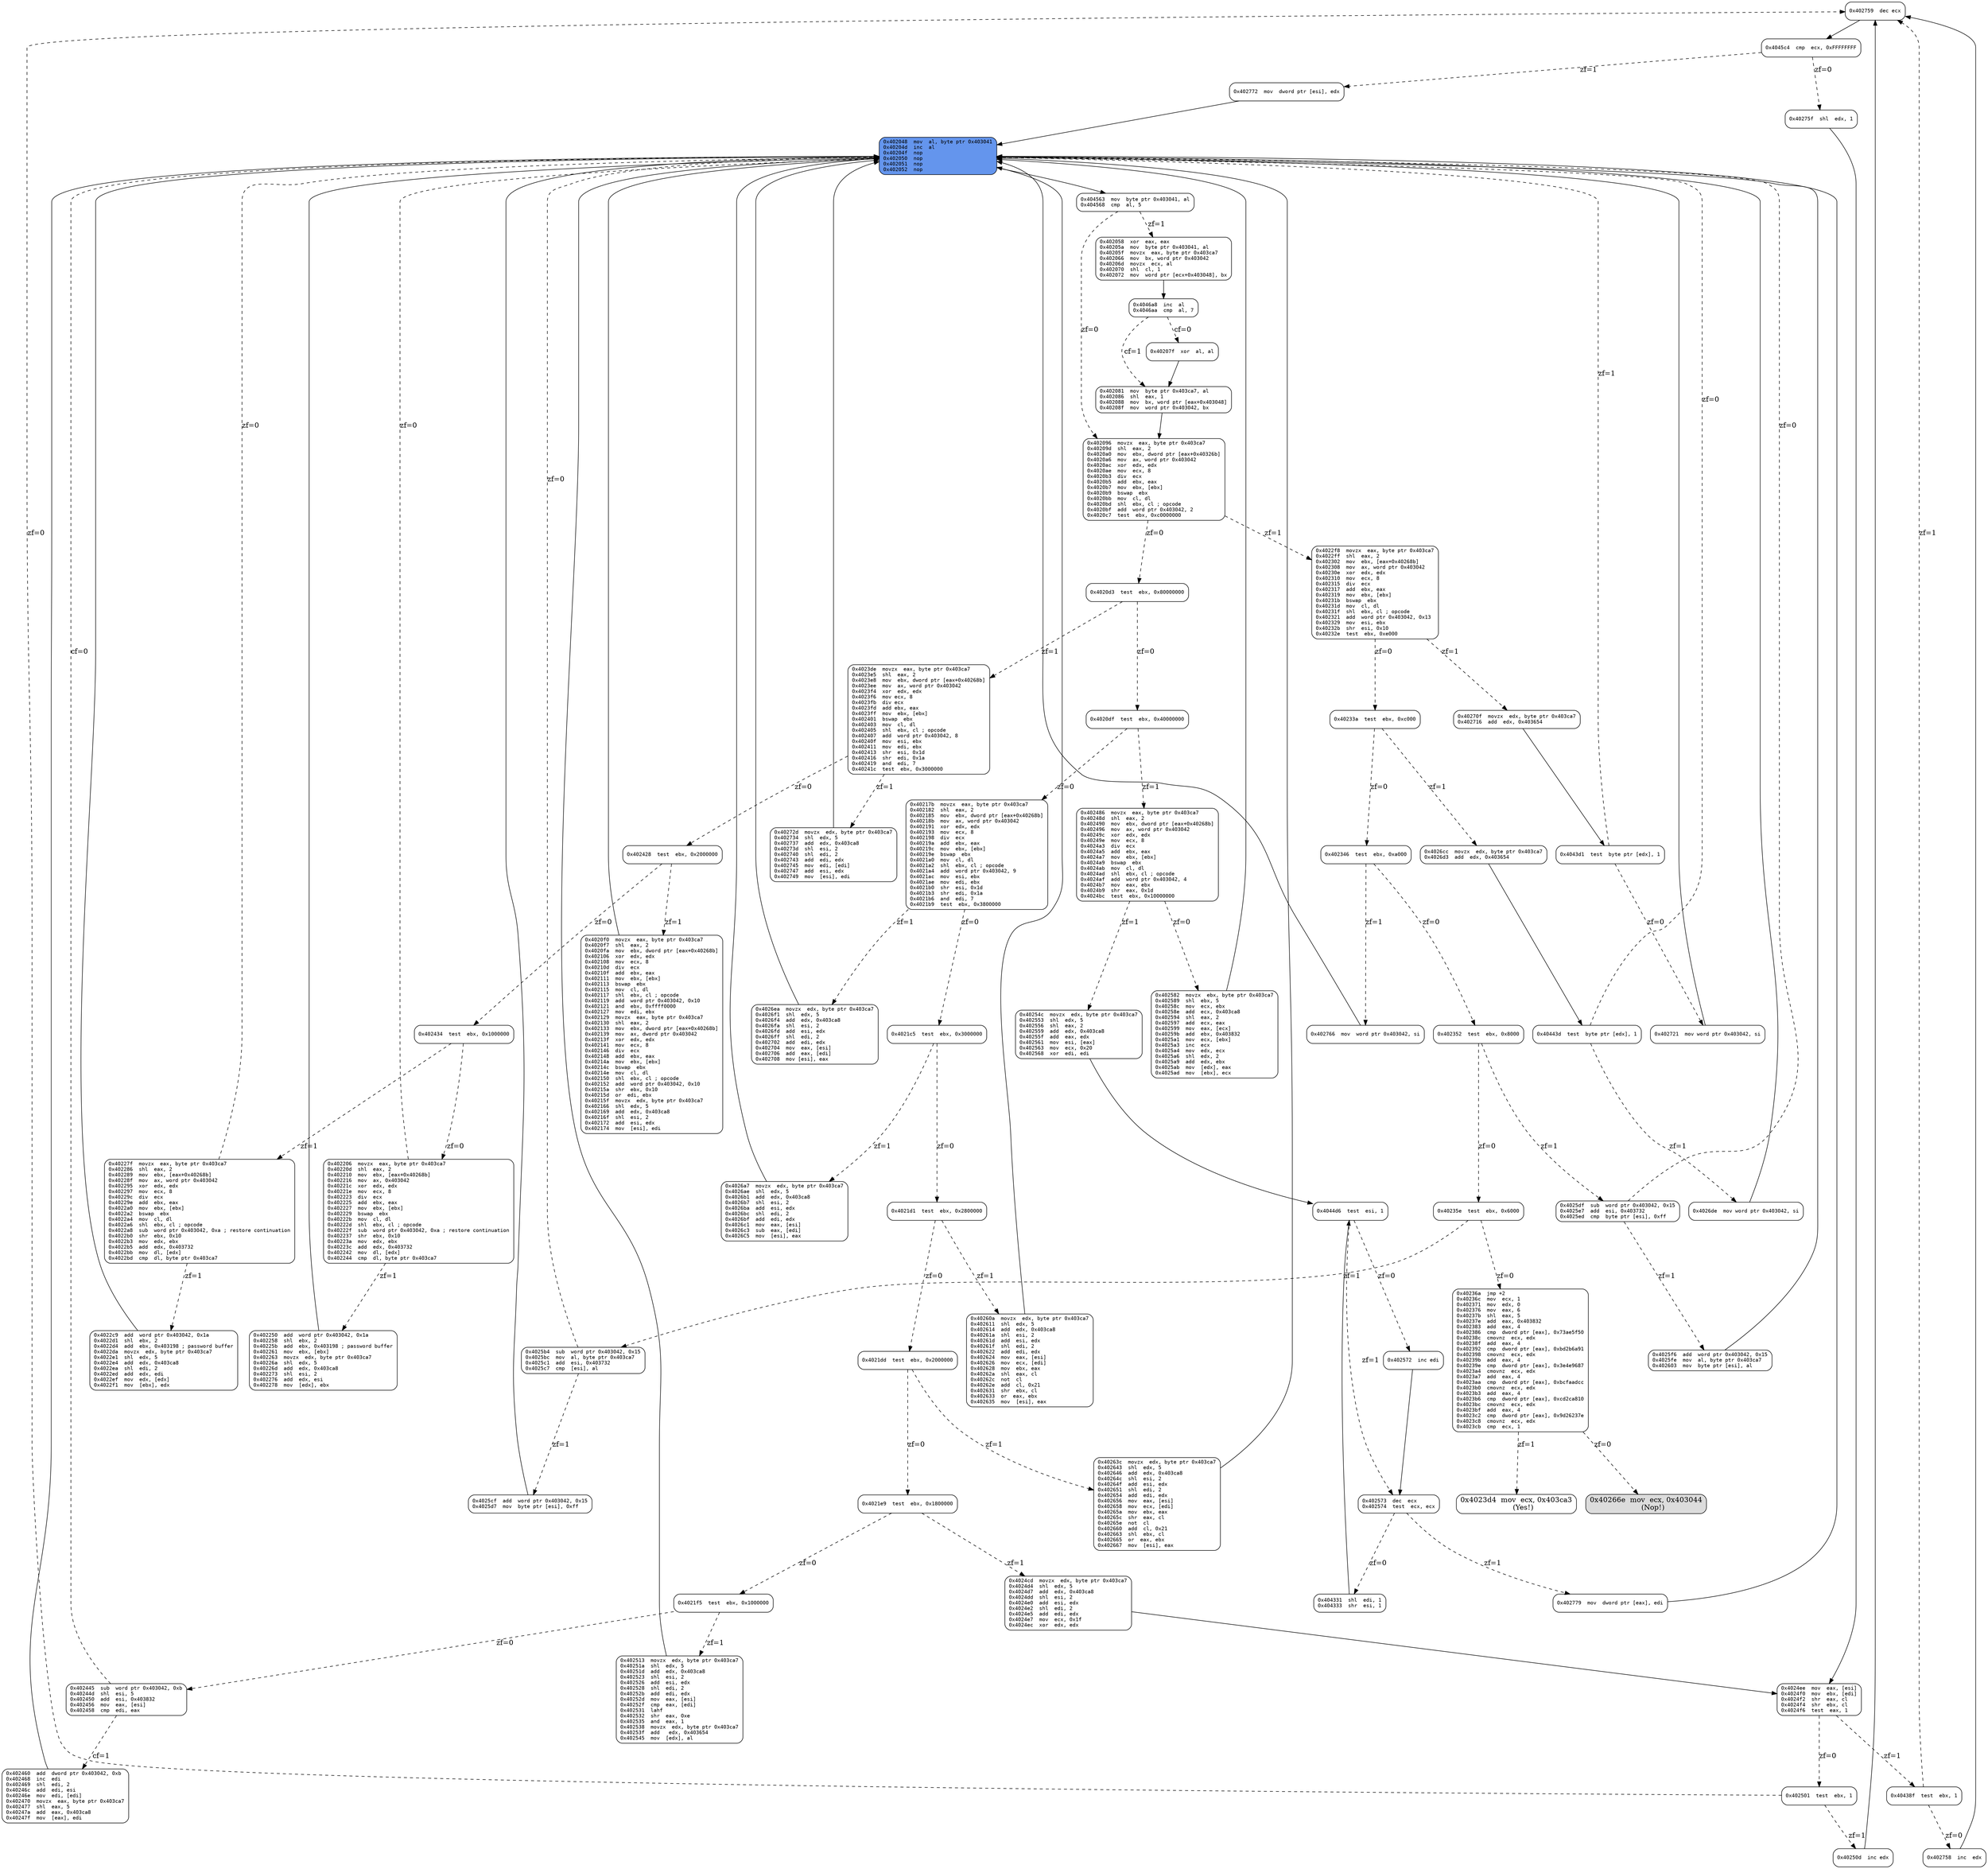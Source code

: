 digraph G {
  0 [
     shape=box, style=rounded,
     label="0x402759  dec ecx\l", fontname="Inconsolata",
     fontsize=10.0
     ];
  1 [
     shape=box, style=rounded,
     label="0x40275f  shl  edx, 1\l", fontname="Inconsolata",
     fontsize=10.0
     ];
  2 [
     shape=box, style=rounded, label="0x402758  inc  edx\l",
     fontname="Inconsolata",
     fontsize=10.0
     ];
  
  4 [
     shape=box, style=rounded,
     label="0x402721  mov word ptr 0x403042, si\l",
     fontname="Inconsolata",
     fontsize=10.0
     ];
  6 [
     shape=box, style=rounded,
     label="0x40270f  movzx  edx, byte ptr 0x403ca7\l0x402716  add  edx, 0x403654\l",
     fontname="Inconsolata",
     fontsize=10.0];
  7 [
     shape=box, style=rounded,
     label="0x4026de  mov word ptr 0x403042, si\l",
     fontname="Inconsolata", fontsize=10.0];
  9 [
     shape=box, style=rounded,
     label="0x4026cc  movzx  edx, byte ptr 0x403ca7\l0x4026d3  add  edx, 0x403654\l",
     fontname="Inconsolata", fontsize=10.0
     ];
  10 [
      shape=box, style=rounded,
      label="0x4025df  sub  word ptr 0x403042, 0x15\l0x4025e7  add  esi, 0x403732\l0x4025ed  cmp  byte ptr [esi], 0xff\l",
      fontname="Inconsolata", fontsize=10.0];
  11 [
      shape=box, style=rounded,
      label="0x4025f6  add  word ptr 0x403042, 0x15\l0x4025fe  mov  al, byte ptr 0x403ca7\l0x402603  mov  byte ptr [esi], al\l",
      fontname="Inconsolata", fontsize=10.0
      ];
  12 [
      shape=box, style=rounded,
      label="0x4025b4  sub  word ptr 0x403042, 0x15\l0x4025bc  mov  al, byte ptr 0x403ca7\l0x4025c1  add  esi, 0x403732\l0x4025c7  cmp  [esi], al\l",
      fontname="Inconsolata", fontsize=10.0
      ];
  13 [
      shape=box, style=rounded,
      label="0x4025cf  add  word ptr 0x403042, 0x15\l0x4025d7  mov  byte ptr [esi], 0xff\l",
      fontname="Inconsolata", fontsize=10.0
      ];
  14 [
      shape=box, style=rounded,
      label="0x402573  dec  ecx\l0x402574  test  ecx, ecx\l",
      fontname="Inconsolata", fontsize=10.0
      ];
  16 [
      shape=box, style=rounded, label="0x402572  inc edi\l",
      fontname="Inconsolata", fontsize=10.0];
  18 [
      shape=box, style=rounded,
      label="0x40254c  movzx  edx, byte ptr 0x403ca7\l0x402553  shl  edx, 5\l0x402556  shl  eax, 2\l0x402559  add  edx, 0x403ca8\l0x40255f  add  eax, edx\l0x402561  mov  esi, [eax]\l0x402563  mov  ecx, 0x20\l0x402568  xor  edi, edi\l",
      fontname="Inconsolata", fontsize=10.0];
  19 [
      shape=box, style=rounded,
      label="0x402501  test  ebx, 1\l", fontname="Inconsolata", fontsize=10.0
      ];
  20 [
      shape=box, style=rounded,
      label="0x40250d  inc edx\l", fontname="Inconsolata", fontsize=10.0
      ];
  21 [
      shape=box, style=rounded,
      label="0x4024ee  mov  eax, [esi]\l0x4024f0  mov  ebx, [edi]\l0x4024f2  shr  eax, cl\l0x4024f4  shr  ebx, cl\l0x4024f6  test  eax, 1\l",
      fontname="Inconsolata", fontsize=10.0
      ];
  22 [
      shape=box, style=rounded,
      label="0x4024cd  movzx  edx, byte ptr 0x403ca7\l0x4024d4  shl  edx, 5\l0x4024d7  add  edx, 0x403ca8\l0x4024dd  shl  esi, 2\l0x4024e0  add  esi, edx\l0x4024e2  shl  edi, 2\l0x4024e5  add  edi, edx\l0x4024e7  mov  ecx, 0x1f\l0x4024ec  xor  edx, edx\l",
      fontname="Inconsolata", fontsize=10.0
      ];
  23 [
      shape=box, style=rounded,
      label="0x402486  movzx  eax, byte ptr 0x403ca7\l0x40248d  shl  eax, 2\l0x402490  mov  ebx, dword ptr [eax+0x40268b]\l0x402496  mov  ax, word ptr 0x403042\l0x40249c  xor  edx, edx\l0x40249e  mov  ecx, 8\l0x4024a3  div  ecx\l0x4024a5  add  ebx, eax\l0x4024a7  mov  ebx, [ebx]\l0x4024a9  bswap  ebx\l0x4024ab  mov  cl, dl\l0x4024ad  shl  ebx, cl ; opcode\l0x4024af  add  word ptr 0x403042, 4\l0x4024b7  mov  eax, ebx\l0x4024b9  shr  eax, 0x1d\l0x4024bc  test  ebx, 0x10000000\l",
      fontname="Inconsolata", fontsize=10.0
      ];
  25 [
      shape=box, style=rounded,
      label="0x402445  sub  word ptr 0x403042, 0xb\l0x40244d  shl  esi, 5\l0x402450  add  esi, 0x403832\l0x402456  mov  eax, [esi]\l0x402458  cmp  edi, eax\l",
      fontname="Inconsolata", fontsize=10.0];
  26 [
      shape=box, style=rounded,
      label="0x402460  add  dword ptr 0x403042, 0xb\l0x402468  inc  edi\l0x402469  shl  edi, 2\l0x40246c  add  edi, esi\l0x40246e  mov  edi, [edi]\l0x402470  movzx  eax, byte ptr 0x403ca7\l0x402477  shl  eax, 5\l0x40247a  add  eax, 0x403ca8\l0x40247f  mov  [eax], edi\l",
      fontname="Inconsolata", fontsize=10.0];
  27 [
      shape=box, style=rounded,
      label="0x402434  test  ebx, 0x1000000\l",
      fontname="Inconsolata", fontsize=10.0];
  29 [
      shape=box, style=rounded,
      label="0x402428  test  ebx, 0x2000000\l",
      fontname="Inconsolata", fontsize=10.0];
  30 [
      shape=box, style=rounded,
      label="0x4023de  movzx  eax, byte ptr 0x403ca7\l0x4023e5  shl  eax, 2\l0x4023e8  mov  ebx, dword ptr [eax+0x40268b]\l0x4023ee  mov  ax, word ptr 0x403042\l0x4023f4  xor  edx, edx\l0x4023f6  mov ecx, 8\l0x4023fb  div ecx\l0x4023fd  add ebx, eax\l0x4023ff  mov  ebx, [ebx]\l0x402401  bswap  ebx\l0x402403  mov  cl, dl\l0x402405  shl  ebx, cl ; opcode\l0x402407  add  word ptr 0x403042, 8\l0x40240f  mov  esi, ebx\l0x402411  mov  edi, ebx\l0x402413  shr  esi, 0x1d\l0x402416  shr  edi, 0x1a\l0x402419  and  edi, 7\l0x40241c  test  ebx, 0x3000000\l",
      fontname="Inconsolata", fontsize=10.0
      ];
  31 [
      shape=box, style=rounded,
      label="0x40236a  jmp +2\l0x40236c  mov  ecx, 1\l0x402371  mov  edx, 0\l0x402376  mov  eax, 6\l0x40237b  shl  eax, 5\l0x40237e  add  eax, 0x403832\l0x402383  add  eax, 4\l0x402386  cmp  dword ptr [eax], 0x73ae5f50\l0x40238c  cmovnz  ecx, edx\l0x40238f  add  eax, 4\l0x402392  cmp  dword ptr [eax], 0xbd2b6a91\l0x402398  cmovnz  ecx, edx\l0x40239b  add  eax, 4\l0x40239e  cmp  dword ptr [eax], 0x3e4e9687\l0x4023a4  cmovnz  ecx, edx\l0x4023a7  add  eax, 4\l0x4023aa  cmp  dword ptr [eax], 0xbcfaadcc\l0x4023b0  cmovnz  ecx, edx\l0x4023b3  add  eax, 4\l0x4023b6  cmp  dword ptr [eax], 0xcd2ca810\l0x4023bc  cmovnz  ecx, edx\l0x4023bf  add  eax, 4\l0x4023c2  cmp  dword ptr [eax], 0x9d26237e\l0x4023c8  cmovnz  ecx, edx\l0x4023cb  cmp  ecx, 1\l",
      fontname="Inconsolata", fontsize=10.0
      ];
  32 [
      shape=box, style=rounded,
      label="0x4023d4  mov  ecx, 0x403ca3
      (Yes!)"
      ];
  33 [
      shape=box, style=rounded,
      label="0x40235e  test  ebx, 0x6000\l",
      fontname="Inconsolata", fontsize=10.0
      ];
  34 [
      shape=box, style=rounded,
      label="0x402352  test  ebx, 0x8000\l", fontname="Inconsolata",
      fontsize=10.0
      ];
  35 [
      shape=box, style=rounded,
      label="0x402346  test  ebx, 0xa000\l",
      fontname="Inconsolata", fontsize=10.0
      ];
  36 [
      shape=box, style=rounded, label="0x40233a  test  ebx, 0xc000\l",
      fontname="Inconsolata", fontsize=10.0
      ];
  37 [
      shape=box, style=rounded,
      label="0x4022f8  movzx  eax, byte ptr 0x403ca7\l0x4022ff  shl  eax, 2\l0x402302  mov  ebx, [eax+0x40268b]\l0x402308  mov  ax, word ptr 0x403042\l0x40230e  xor  edx, edx\l0x402310  mov  ecx, 8\l0x402315  div  ecx\l0x402317  add  ebx, eax\l0x402319  mov  ebx, [ebx]\l0x40231b  bswap  ebx\l0x40231d  mov  cl, dl\l0x40231f  shl  ebx, cl ; opcode\l0x402321  add  word ptr 0x403042, 0x13\l0x402329  mov  esi, ebx\l0x40232b  shr  esi, 0x10\l0x40232e  test  ebx, 0xe000\l",
      fontname="Inconsolata", fontsize=10.0
      ];
  38 [
      shape=box, style=rounded,
      label="0x40227f  movzx  eax, byte ptr 0x403ca7\l0x402286  shl  eax, 2\l0x402289  mov  ebx, [eax+0x40268b]\l0x40228f  mov  ax, word ptr 0x403042\l0x402295  xor  edx, edx\l0x402297  mov  ecx, 8\l0x40229c  div  ecx\l0x40229e  add  ebx, eax\l0x4022a0  mov  ebx, [ebx]\l0x4022a2  bswap  ebx\l0x4022a4  mov  cl, dl\l0x4022a6  shl  ebx, cl ; opcode\l0x4022a8  sub  word ptr 0x403042, 0xa ; restore continuation\l0x4022b0  shr  ebx, 0x10\l0x4022b3  mov  edx, ebx\l0x4022b5  add  edx, 0x403732\l0x4022bb  mov  dl, [edx]\l0x4022bd  cmp  dl, byte ptr 0x403ca7\l",
      fontname="Inconsolata", fontsize=10.0
      ];
  39 [
      shape=box, style=rounded,
      label="0x4022c9  add  word ptr 0x403042, 0x1a\l0x4022d1  shl  ebx, 2\l0x4022d4  add  ebx, 0x403198 ; password buffer\l0x4022da  movzx  edx, byte ptr 0x403ca7\l0x4022e1  shl  edx, 5\l0x4022e4  add  edx, 0x403ca8\l0x4022ea  shl  edi, 2\l0x4022ed  add  edx, edi\l0x4022ef  mov  edx, [edx]\l0x4022f1  mov  [ebx], edx\l",
      fontname="Inconsolata", fontsize=10.0
      ];
  40 [
      shape=box, style=rounded,
      label="0x402206  movzx  eax, byte ptr 0x403ca7\l0x40220d  shl  eax, 2\l0x402210  mov  ebx, [eax+0x40268b]\l0x402216  mov  ax, 0x403042\l0x40221c  xor  edx, edx\l0x40221e  mov  ecx, 8\l0x402223  div  ecx\l0x402225  add  ebx, eax\l0x402227  mov  ebx, [ebx]\l0x402229  bswap  ebx\l0x40222b  mov  cl, dl\l0x40222d  shl  ebx, cl ; opcode\l0x40222f  sub  word ptr 0x403042, 0xa ; restore continuation\l0x402237  shr  ebx, 0x10\l0x40223a  mov  edx, ebx\l0x40223c  add  edx, 0x403732\l0x402242  mov  dl, [edx]\l0x402244  cmp  dl, byte ptr 0x403ca7\l",
      fontname="Inconsolata", fontsize=10.0
      ];
  41 [
      shape=box, style=rounded,
      label="0x402250  add  word ptr 0x403042, 0x1a\l0x402258  shl  ebx, 2\l0x40225b  add  ebx, 0x403198 ; password buffer\l0x402261  mov  ebx, [ebx]\l0x402263  movzx  edx, byte ptr 0x403ca7\l0x40226a  shl  edx, 5\l0x40226d  add  edx, 0x403ca8\l0x402273  shl  esi, 2\l0x402276  add  edx, esi\l0x402278  mov  [edx], ebx\l",
      fontname="Inconsolata", fontsize=10.0
      ];
  42 [
      shape=box, style=rounded,
      label="0x4021f5  test  ebx, 0x1000000",
      fontname="Inconsolata", fontsize=10.0
      ];
  44 [
      shape=box, style=rounded,
      label="0x4021e9  test  ebx, 0x1800000\l",
      fontname="Inconsolata", fontsize=10.0
      ];
  45 [
      shape=box, style=rounded,
      label="0x4021dd  test  ebx, 0x2000000\l",
      fontname="Inconsolata", fontsize=10.0
      ];
  46 [
      shape=box, style=rounded,
      label="0x4021d1  test  ebx, 0x2800000\l",
      fontname="Inconsolata", fontsize=10.0
      ];
  47 [
      shape=box, style=rounded,
      label="0x4021c5  test  ebx, 0x3000000\l",
      fontname="Inconsolata", fontsize=10.0
      ];
  48 [
      shape=box, style=rounded,
      label="0x40217b  movzx  eax, byte ptr 0x403ca7\l0x402182  shl  eax, 2\l0x402185  mov  ebx, dword ptr [eax+0x40268b]\l0x40218b  mov  ax, word ptr 0x403042\l0x402191  xor  edx, edx\l0x402193  mov  ecx, 8\l0x402198  div  ecx\l0x40219a  add  ebx, eax\l0x40219c  mov  ebx, [ebx]\l0x40219e  bswap  ebx\l0x4021a0  mov  cl, dl\l0x4021a2  shl  ebx, cl ; opcode\l0x4021a4  add  word ptr 0x403042, 9\l0x4021ac  mov  esi, ebx\l0x4021ae  mov  edi, ebx\l0x4021b0  shr  esi, 0x1d\l0x4021b3  shr  edi, 0x1a\l0x4021b6  and  edi, 7\l0x4021b9  test  ebx, 0x3800000\l",
      fontname="Inconsolata", fontsize=10.0
      ];
  49 [
      shape=box, style=rounded,
      label="0x4020df  test  ebx, 0x40000000\l",
      fontname="Inconsolata", fontsize=10.0
      ];
  51 [
      shape=box, style=rounded,
      label="0x4020d3  test  ebx, 0x80000000\l",
      fontname="Inconsolata", fontsize=10.0
      ];
  52 [
      shape=box, style=rounded,
      label="0x402096  movzx  eax, byte ptr 0x403ca7\l0x40209d  shl  eax, 2\l0x4020a0  mov  ebx, dword ptr [eax+0x40326b]\l0x4020a6  mov  ax, word ptr 0x403042\l0x4020ac  xor  edx, edx\l0x4020ae  mov  ecx, 8\l0x4020b3  div  ecx\l0x4020b5  add  ebx, eax\l0x4020b7  mov  ebx, [ebx]\l0x4020b9  bswap  ebx\l0x4020bb  mov  cl, dl\l0x4020bd  shl  ebx, cl ; opcode\l0x4020bf  add  word ptr 0x403042, 2\l0x4020c7  test  ebx, 0xc0000000\l",
      fontname="Inconsolata", fontsize=10.0
      ];
  53 [
      shape=box, style=rounded,
      label="0x402081  mov  byte ptr 0x403ca7, al\l0x402086  shl  eax, 1\l0x402088  mov  bx, word ptr [eax+0x403048]\l0x40208f  mov  word ptr 0x403042, bx\l",
      fontname="Inconsolata", fontsize=10.0
      ];
  54 [
      shape=box, style=rounded,
      label="0x40207f  xor  al, al\l",
      fontname="Inconsolata", fontsize=10.0];
  55 [
      shape=box, style=rounded,
      label="0x402058  xor  eax, eax\l0x40205a  mov  byte ptr 0x403041, al\l0x40205f  movzx  eax, byte ptr 0x403ca7\l0x402066  mov  bx, word ptr 0x403042\l0x40206d  movzx  ecx, al\l0x402070  shl  cl, 1\l0x402072  mov  word ptr [ecx+0x403048], bx\l",
      fontname="Inconsolata",
      fontsize=10.0
      ];
  56 [
      shape=box, style="filled,rounded",
      fillcolor=cornflowerblue,
      label="0x402048  mov  al, byte ptr 0x403041\l0x40204d  inc  al\l0x40204f  nop\l0x402050  nop\l0x402051  nop\l0x402052  nop\l",
      fontname="Inconsolata", fontsize=10.0
      ];
  57 [
      shape=box, style=rounded,
      label="0x402779  mov  dword ptr [eax], edi\l",
      fontname="Inconsolata", fontsize=10.0];
  58 [
      shape=box, style=rounded,
      label="0x402772  mov  dword ptr [esi], edx\l",
      fontname="Inconsolata", fontsize=10.0
      ];
  59 [
      shape=box, style=rounded,
      label="0x402766  mov  word ptr 0x403042, si\l",
      fontname="Inconsolata", fontsize=10.0];
  60 [
      shape=box, style=rounded,
      label="0x40272d  movzx  edx, byte ptr 0x403ca7\l0x402734  shl  edx, 5\l0x402737  add  edx, 0x403ca8\l0x40273d  shl  esi, 2\l0x402740  shl  edi, 2\l0x402743  add  edi, edx\l0x402745  mov  edi, [edi]\l0x402747  add  esi, edx\l0x402749  mov  [esi], edi\l",
      fontname="Inconsolata", fontsize=10.0
      ];
  61 [
      shape=box, style=rounded,
      label="0x4026ea  movzx  edx, byte ptr 0x403ca7\l0x4026f1  shl  edx, 5\l0x4026f4  add  edx, 0x403ca8\l0x4026fa  shl  esi, 2\l0x4026fd  add  esi, edx\l0x4026ff  shl  edi, 2\l0x402702  add  edi, edx\l0x402704  mov  eax, [esi]\l0x402706  add  eax, [edi]\l0x402708  mov [esi], eax\l",
      fontname="Inconsolata", fontsize=10.0
      ];
  62 [
      shape=box, style=rounded,
      label="0x4026a7  movzx  edx, byte ptr 0x403ca7\l0x4026ae  shl  edx, 5\l0x4026b1  add  edx, 0x403ca8\l0x4026b7  shl  esi, 2\l0x4026ba  add  esi, edx\l0x4026bc  shl  edi, 2\l0x4026bf  add  edi, edx\l0x4026c1  mov  eax, [esi]\l0x4026c3  sub  eax, [edi]\l0x4026C5  mov  [esi], eax\l",
      fontname="Inconsolata", fontsize=10.0
      ];
  63 [
      shape=box, style=rounded,
      label="0x40263c  movzx  edx, byte ptr 0x403ca7\l0x402643  shl  edx, 5\l0x402646  add  edx, 0x403ca8\l0x40264c  shl  esi, 2\l0x40264f  add  esi, edx\l0x402651  shl  edi, 2\l0x402654  add  edi, edx\l0x402656  mov  eax, [esi]\l0x402658  mov  ecx, [edi]\l0x40265a  mov  ebx, eax\l0x40265c  shr  eax, cl\l0x40265e  not  cl\l0x402660  add  cl, 0x21\l0x402663  shl  ebx, cl\l0x402665  or  eax, ebx\l0x402667  mov  [esi], eax\l",
      fontname="Inconsolata", fontsize=10.0
      ];
  64 [
      shape=box, style=rounded,
      label="0x40260a  movzx  edx, byte ptr 0x403ca7\l0x402611  shl  edx, 5\l0x402614  add  edx, 0x403ca8\l0x40261a  shl  esi, 2\l0x40261d  add  esi, edx\l0x40261f  shl  edi, 2\l0x402622  add  edi, edx\l0x402624  mov  eax, [esi]\l0x402626  mov  ecx, [edi]\l0x402628  mov  ebx, eax\l0x40262a  shl  eax, cl\l0x40262c  not  cl\l0x40262e  add  cl, 0x21\l0x402631  shr  ebx, cl\l0x402633  or  eax, ebx\l0x402635  mov  [esi], eax\l",
      fontname="Inconsolata", fontsize=10.0
      ];
  65 [
      shape=box, style=rounded,
      label="0x402582  movzx  ebx, byte ptr 0x403ca7\l0x402589  shl  ebx, 5\l0x40258c  mov  ecx, ebx\l0x40258e  add  ecx, 0x403ca8\l0x402594  shl  eax, 2\l0x402597  add  ecx, eax\l0x402599  mov  eax, [ecx]\l0x40259b  add  ebx, 0x403832\l0x4025a1  mov  ecx, [ebx]\l0x4025a3  inc  ecx\l0x4025a4  mov  edx, ecx\l0x4025a6  shl  edx, 2\l0x4025a9  add  edx, ebx\l0x4025ab  mov  [edx], eax\l0x4025ad  mov  [ebx], ecx\l",
      fontname="Inconsolata", fontsize=10.0
      ];
  66 [
      shape=box, style=rounded,
      label="0x402513  movzx  edx, byte ptr 0x403ca7\l0x40251a  shl  edx, 5\l0x40251d  add  edx, 0x403ca8\l0x402523  shl  esi, 2\l0x402526  add  esi, edx\l0x402528  shl  edi, 2\l0x40252b  add  edi, edx\l0x40252d  mov  eax, [esi]\l0x40252f  cmp  eax, [edi]\l0x402531  lahf\l0x402532  shr  eax, 0xe\l0x402535  and  eax, 1\l0x402538  movzx  edx, byte ptr 0x403ca7\l0x40253f  add   edx, 0x403654\l0x402545  mov  [edx], al\l",
      fontname="Inconsolata", fontsize=10.0
      ];
  67 [
      shape=box, style=rounded,
      label="0x4020f0  movzx  eax, byte ptr 0x403ca7\l0x4020f7  shl  eax, 2\l0x4020fa  mov  ebx, dword ptr [eax+0x40268b]\l0x402106  xor  edx, edx\l0x402108  mov  ecx, 8\l0x40210d  div  ecx\l0x40210f  add  ebx, eax\l0x402111  mov  ebx, [ebx]\l0x402113  bswap  ebx\l0x402115  mov  cl, dl\l0x402117  shl  ebx, cl ; opcode\l0x402119  add  word ptr 0x403042, 0x10\l0x402121  and  ebx, 0xffff0000\l0x402127  mov  edi, ebx\l0x402129  movzx  eax, byte ptr 0x403ca7\l0x402130  shl  eax, 2\l0x402133  mov  ebx, dword ptr [eax+0x40268b]\l0x402139  mov  ax, dword ptr 0x403042\l0x40213f  xor  edx, edx\l0x402141  mov  ecx, 8\l0x402146  div  ecx\l0x402148  add  ebx, eax\l0x40214a  mov  ebx, [ebx]\l0x40214c  bswap  ebx\l0x40214e  mov  cl, dl\l0x402150  shl  ebx, cl ; opcode\l0x402152  add  word ptr 0x403042, 0x10\l0x40215a  shr  ebx, 0x10\l0x40215d  or  edi, ebx\l0x40215f  movzx  edx, byte ptr 0x403ca7\l0x402166  shl  edx, 5\l0x402169  add  edx, 0x403ca8\l0x40216f  shl  esi, 2\l0x402172  add  esi, edx\l0x402174  mov  [esi], edi\l",
      fontname="Inconsolata", fontsize=10.0];
  69 [
      shape=box,
      style="filled,rounded",
      fillcolor="gainsboro", label="0x40266e  mov  ecx, 0x403044
      (Nop!)"
      ];
  70 [
      shape=box, style=rounded,
      label="0x404563  mov  byte ptr 0x403041, al\l0x404568  cmp  al, 5\l",
      fontname="Inconsolata", fontsize=10.0
      ];
  71 [
      shape=box, style=rounded,
      label="0x4046a8  inc  al\l0x4046aa  cmp  al, 7\l",
      fontname="Inconsolata", fontsize=10.0
      ];
  72 [
      shape=box, style=rounded,
      label="0x4044d6  test  esi, 1\l",
      fontname="Inconsolata", fontsize=10.0
      ];
  73 [
      shape=box, style=rounded,
      label="0x404331  shl  edi, 1\l0x404333  shr  esi, 1\l",
      fontname="Inconsolata", fontsize=10.0
      ];
  74 [
      shape=box, style=rounded,
      label="0x4043d1  test  byte ptr [edx], 1\l",
      fontname="Inconsolata", fontsize=10.0
      ];
  75 [
      shape=box, style=rounded,
      label="0x40438f  test  ebx, 1\l",
      fontname="Inconsolata", fontsize=10.0];
  76 [
      shape=box, style=rounded,
      label="0x4045c4  cmp  ecx, 0xFFFFFFFF\l",
      fontname="Inconsolata", fontsize=10.0
      ];
  77 [
      shape=box, style=rounded,
      label="0x40443d  test  byte ptr [edx], 1\l",
      fontname="Inconsolata", fontsize=10.0
      ];
  56 -> 70 [ label="", style="solid"];
  55 -> 71 [ label="", style="solid"];
  6 -> 74 [ label="", style="solid"];
  0 -> 76 [ label="", style="solid"];
  76 -> 1 [ label="zf=0", style="dashed"];
  76 -> 58 [ label="zf=1", style="dashed"];
  1 -> 21 [ label="", style="solid"];
  2 -> 0 [ label="", style="solid"];
  75 -> 2 [ label="zf=0", style="dashed"];
  75 -> 0 [ label="zf=1", style="dashed"];
  4 -> 56 [ label="", style="solid"];
  74 -> 4 [ label="zf=0", style="dashed"];
  74 -> 56 [ label="zf=1", style="dashed"];
  7 -> 56 [ label="", style="solid"];
  9 -> 77 [label="", style="solid"];
  77 -> 7 [ label="zf=1", style="dashed"];
  77 -> 56 [ label="zf=0", style="dashed"];
  10 -> 11 [ label="zf=1", style="dashed"];
  10 -> 56 [ label="zf=0", style="dashed"];
  11 -> 56 [ label="", style="solid"];
  12 -> 13 [ label="zf=1", style="dashed"];
  12 -> 56 [ label="zf=0", style="dashed"];
  13 -> 56 [ label="", style="solid"];
  14 -> 73 [ label="zf=0", style="dashed"];
  14 -> 57 [ label="zf=1", style="dashed"];
  73 -> 72 [ label="", style="solid"];
  16 -> 14 [ label="", style="solid"];
  72 -> 16 [ label="zf=0", style="dashed"];
  72 -> 14 [ label="zf=1", style="dashed"];
  18 -> 72 [ label="", style="solid"];
  19 -> 20 [ label="zf=1", style="dashed"];
  19 -> 0 [ label="zf=0", style="dashed"];
  20 -> 0 [ label="", style="solid"];
  21 -> 19 [ label="zf=0", style="dashed"];
  21 -> 75 [ label="zf=1", style="dashed"];
  22 -> 21 [ label="", style="solid"];
  23 -> 65 [ label="zf=0", style="dashed"];
  23 -> 18 [ label="zf=1", style="dashed"];
  25 -> 26 [ label="cf=1", style="dashed"];
  25 -> 56 [ label="cf=0", style="dashed"];
  26 -> 56 [ label="", style="solid"];
  27 -> 40 [ label="zf=0", style="dashed"];
  27 -> 38 [ label="zf=1", style="dashed"];
  29 -> 27 [ label="zf=0", style="dashed"];
  29 -> 67 [ label="zf=1", style="dashed"];
  30 -> 29 [ label="zf=0", style="dashed"];
  30 -> 60 [ label="zf=1", style="dashed"];
  31 -> 32 [ label="zf=1", style="dashed"];
  31 -> 69 [ label="zf=0", style="dashed"];
  33 -> 31 [ label="zf=0", style="dashed"];
  33 -> 12 [ label="zf=1", style="dashed"];
  34 -> 33 [ label="zf=0", style="dashed"];
  34 -> 10 [ label="zf=1", style="dashed"];
  35 -> 34 [ label="zf=0", style="dashed"];
  35 -> 59 [ label="zf=1", style="dashed"];
  36 -> 35 [ label="zf=0", style="dashed"];
  36 -> 9 [ label="zf=1", style="dashed"];
  37 -> 36 [ label="zf=0", style="dashed"];
  37 -> 6 [ label="zf=1", style="dashed"];
  38 -> 39 [ label="zf=1", style="dashed"];
  38 -> 56 [ label="zf=0", style="dashed"];
  39 -> 56 [ label="", style="solid"];
  40 -> 41 [ label="zf=1", style="dashed"];
  40 -> 56 [ label="zf=0", style="dashed"];
  41 -> 56 [ label="", style="solid"];
  42 -> 25 [ label="zf=0", style="dashed"];
  42 -> 66 [ label="zf=1", style="dashed"];
  44 -> 42 [ label="zf=0", style="dashed"];
  44 -> 22 [ label="zf=1", style="dashed"];
  45 -> 44 [ label="zf=0", style="dashed"];
  45 -> 63 [ label="zf=1", style="dashed"];
  46 -> 45 [ label="zf=0", style="dashed"];
  46 -> 64 [ label="zf=1", style="dashed"];
  47 -> 46 [ label="zf=0", style="dashed"];
  47 -> 62 [ label="zf=1", style="dashed"];
  48 -> 47 [ label="zf=0", style="dashed"];
  48 -> 61 [ label="zf=1", style="dashed"];
  49 -> 48 [ label="zf=0", style="dashed"];
  49 -> 23 [ label="zf=1", style="dashed"];
  51 -> 49 [ label="zf=0", style="dashed"];
  51 -> 30 [ label="zf=1", style="dashed"];
  52 -> 51 [ label="zf=0", style="dashed"];
  52 -> 37 [ label="zf=1", style="dashed"];
  53 -> 52 [ label="", style="solid"];
  54 -> 53 [ label="", style="solid"];
  71 -> 54 [ label="cf=0", style="dashed"];
  71 -> 53 [ label="cf=1", style="dashed"];
  70 -> 55 [ label="zf=1", style="dashed"];
  70 -> 52 [ label="zf=0", style="dashed"];
  57 -> 56 [ label="", style="solid"];
  58 -> 56 [ label="", style="solid"];
  59 -> 56 [ label="", style="solid"];
  60 -> 56 [ label="", style="solid"];
  61 -> 56 [ label="", style="solid"];
  62 -> 56 [ label="", style="solid"];
  63 -> 56 [ label="", style="solid"];
  64 -> 56 [ label="", style="solid"];
  65 -> 56 [ label="", style="solid"];
  66 -> 56 [ label="", style="solid"];
  67 -> 56 [ label="", style="solid"];
}
